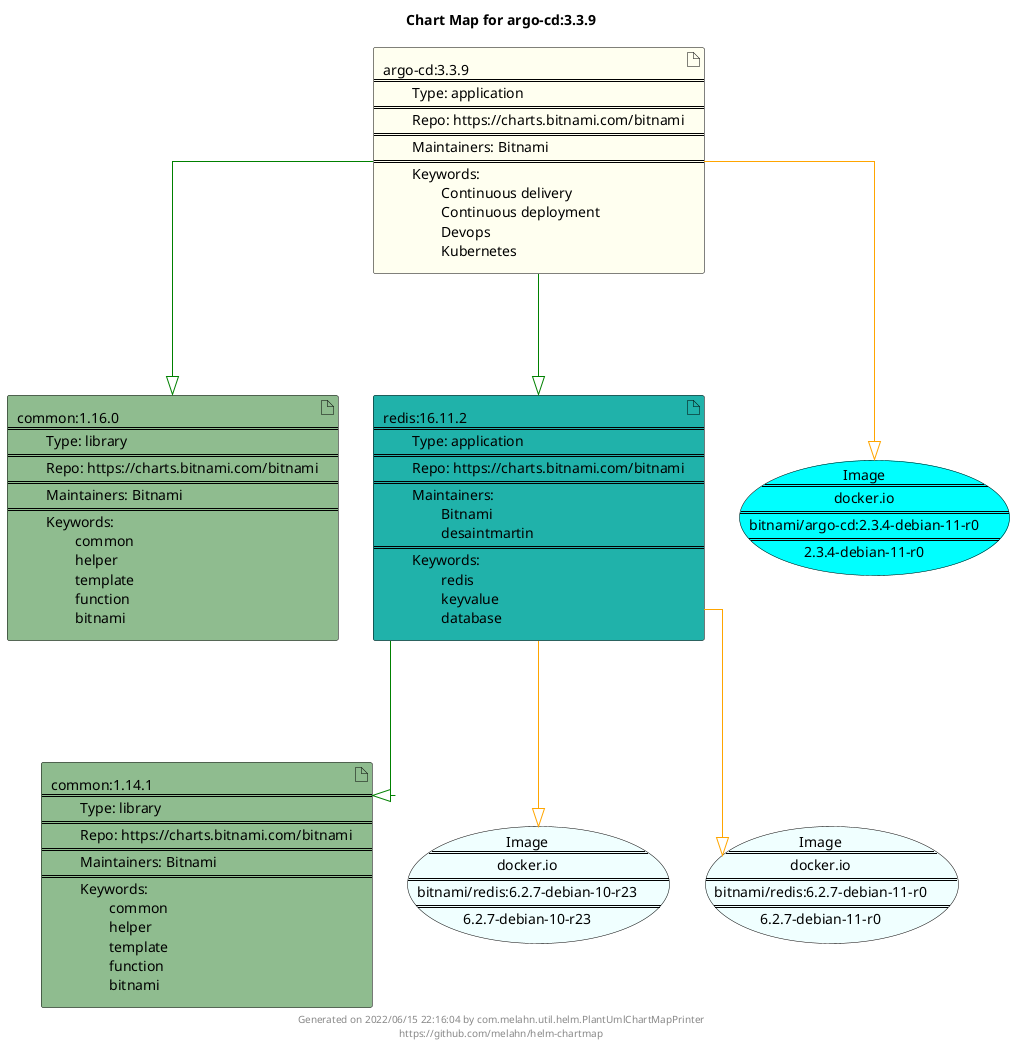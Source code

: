 @startuml
skinparam linetype ortho
skinparam backgroundColor white
skinparam usecaseBorderColor black
skinparam usecaseArrowColor LightSlateGray
skinparam artifactBorderColor black
skinparam artifactArrowColor LightSlateGray

title Chart Map for argo-cd:3.3.9

'There are 4 referenced Helm Charts
artifact "argo-cd:3.3.9\n====\n\tType: application\n====\n\tRepo: https://charts.bitnami.com/bitnami\n====\n\tMaintainers: Bitnami\n====\n\tKeywords: \n\t\tContinuous delivery\n\t\tContinuous deployment\n\t\tDevops\n\t\tKubernetes" as argo_cd_3_3_9 #Ivory
artifact "common:1.16.0\n====\n\tType: library\n====\n\tRepo: https://charts.bitnami.com/bitnami\n====\n\tMaintainers: Bitnami\n====\n\tKeywords: \n\t\tcommon\n\t\thelper\n\t\ttemplate\n\t\tfunction\n\t\tbitnami" as common_1_16_0 #DarkSeaGreen
artifact "common:1.14.1\n====\n\tType: library\n====\n\tRepo: https://charts.bitnami.com/bitnami\n====\n\tMaintainers: Bitnami\n====\n\tKeywords: \n\t\tcommon\n\t\thelper\n\t\ttemplate\n\t\tfunction\n\t\tbitnami" as common_1_14_1 #DarkSeaGreen
artifact "redis:16.11.2\n====\n\tType: application\n====\n\tRepo: https://charts.bitnami.com/bitnami\n====\n\tMaintainers: \n\t\tBitnami\n\t\tdesaintmartin\n====\n\tKeywords: \n\t\tredis\n\t\tkeyvalue\n\t\tdatabase" as redis_16_11_2 #LightSeaGreen

'There are 3 referenced Docker Images
usecase "Image\n====\ndocker.io\n====\nbitnami/redis:6.2.7-debian-10-r23\n====\n6.2.7-debian-10-r23" as docker_io_bitnami_redis_6_2_7_debian_10_r23 #Azure
usecase "Image\n====\ndocker.io\n====\nbitnami/argo-cd:2.3.4-debian-11-r0\n====\n2.3.4-debian-11-r0" as docker_io_bitnami_argo_cd_2_3_4_debian_11_r0 #Aqua
usecase "Image\n====\ndocker.io\n====\nbitnami/redis:6.2.7-debian-11-r0\n====\n6.2.7-debian-11-r0" as docker_io_bitnami_redis_6_2_7_debian_11_r0 #Azure

'Chart Dependencies
argo_cd_3_3_9--[#green]-|>redis_16_11_2
redis_16_11_2--[#green]-|>common_1_14_1
argo_cd_3_3_9--[#green]-|>common_1_16_0
argo_cd_3_3_9--[#orange]-|>docker_io_bitnami_argo_cd_2_3_4_debian_11_r0
redis_16_11_2--[#orange]-|>docker_io_bitnami_redis_6_2_7_debian_11_r0
redis_16_11_2--[#orange]-|>docker_io_bitnami_redis_6_2_7_debian_10_r23

center footer Generated on 2022/06/15 22:16:04 by com.melahn.util.helm.PlantUmlChartMapPrinter\nhttps://github.com/melahn/helm-chartmap
@enduml
